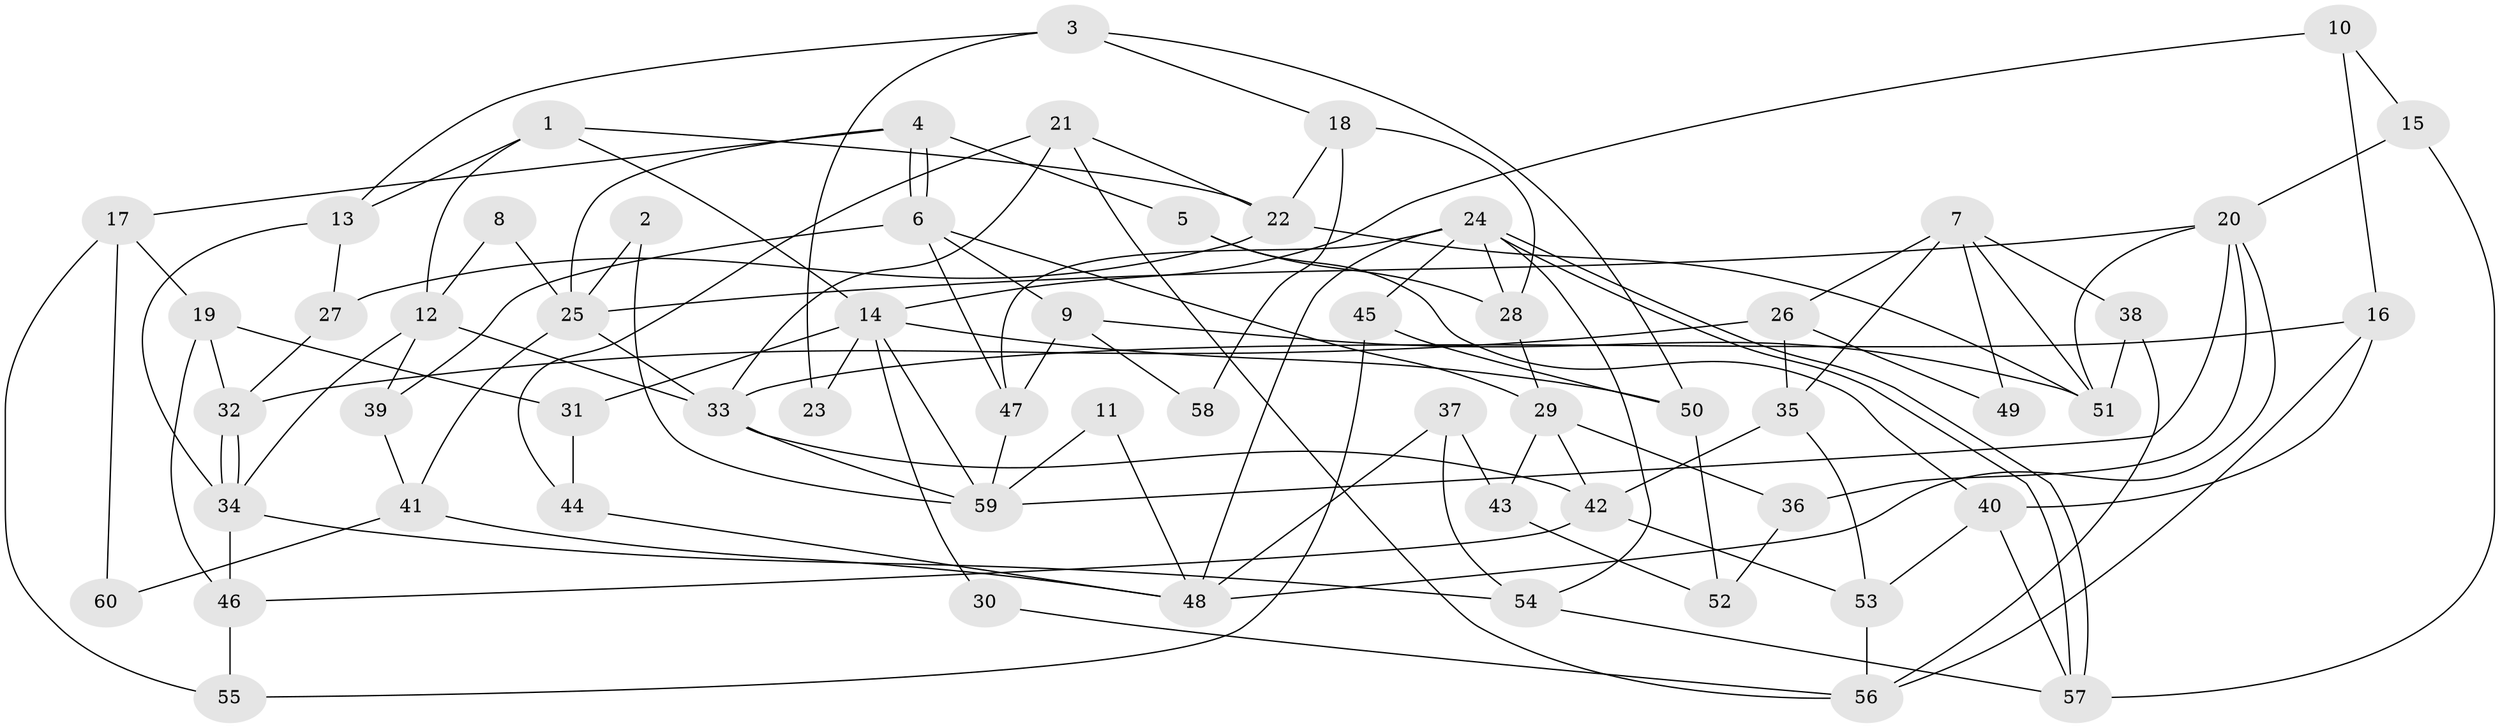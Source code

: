 // Generated by graph-tools (version 1.1) at 2025/15/03/09/25 04:15:13]
// undirected, 60 vertices, 120 edges
graph export_dot {
graph [start="1"]
  node [color=gray90,style=filled];
  1;
  2;
  3;
  4;
  5;
  6;
  7;
  8;
  9;
  10;
  11;
  12;
  13;
  14;
  15;
  16;
  17;
  18;
  19;
  20;
  21;
  22;
  23;
  24;
  25;
  26;
  27;
  28;
  29;
  30;
  31;
  32;
  33;
  34;
  35;
  36;
  37;
  38;
  39;
  40;
  41;
  42;
  43;
  44;
  45;
  46;
  47;
  48;
  49;
  50;
  51;
  52;
  53;
  54;
  55;
  56;
  57;
  58;
  59;
  60;
  1 -- 14;
  1 -- 12;
  1 -- 13;
  1 -- 22;
  2 -- 25;
  2 -- 59;
  3 -- 18;
  3 -- 13;
  3 -- 23;
  3 -- 50;
  4 -- 6;
  4 -- 6;
  4 -- 5;
  4 -- 17;
  4 -- 25;
  5 -- 40;
  5 -- 28;
  6 -- 9;
  6 -- 29;
  6 -- 39;
  6 -- 47;
  7 -- 51;
  7 -- 35;
  7 -- 26;
  7 -- 38;
  7 -- 49;
  8 -- 25;
  8 -- 12;
  9 -- 47;
  9 -- 51;
  9 -- 58;
  10 -- 15;
  10 -- 16;
  10 -- 14;
  11 -- 59;
  11 -- 48;
  12 -- 34;
  12 -- 39;
  12 -- 33;
  13 -- 27;
  13 -- 34;
  14 -- 59;
  14 -- 23;
  14 -- 30;
  14 -- 31;
  14 -- 50;
  15 -- 57;
  15 -- 20;
  16 -- 40;
  16 -- 33;
  16 -- 56;
  17 -- 19;
  17 -- 55;
  17 -- 60;
  18 -- 28;
  18 -- 22;
  18 -- 58;
  19 -- 31;
  19 -- 46;
  19 -- 32;
  20 -- 36;
  20 -- 25;
  20 -- 48;
  20 -- 51;
  20 -- 59;
  21 -- 56;
  21 -- 33;
  21 -- 22;
  21 -- 44;
  22 -- 27;
  22 -- 51;
  24 -- 45;
  24 -- 57;
  24 -- 57;
  24 -- 28;
  24 -- 47;
  24 -- 48;
  24 -- 54;
  25 -- 33;
  25 -- 41;
  26 -- 32;
  26 -- 35;
  26 -- 49;
  27 -- 32;
  28 -- 29;
  29 -- 42;
  29 -- 36;
  29 -- 43;
  30 -- 56;
  31 -- 44;
  32 -- 34;
  32 -- 34;
  33 -- 59;
  33 -- 42;
  34 -- 46;
  34 -- 54;
  35 -- 53;
  35 -- 42;
  36 -- 52;
  37 -- 48;
  37 -- 54;
  37 -- 43;
  38 -- 51;
  38 -- 56;
  39 -- 41;
  40 -- 57;
  40 -- 53;
  41 -- 48;
  41 -- 60;
  42 -- 46;
  42 -- 53;
  43 -- 52;
  44 -- 48;
  45 -- 50;
  45 -- 55;
  46 -- 55;
  47 -- 59;
  50 -- 52;
  53 -- 56;
  54 -- 57;
}
